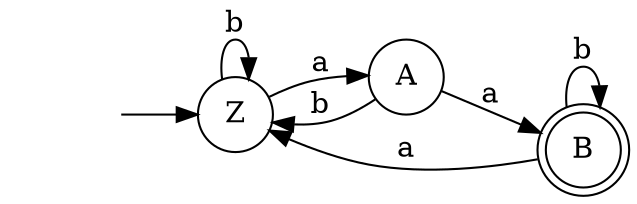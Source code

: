 digraph myAutomaton {
rankdir=LR;
"" [shape=none]

"Z" [shape=circle]
"A" [shape=circle]
"B" [shape=doublecircle]
"" -> "Z"
"Z" -> "A"[label="a"] 
"Z" -> "Z"[label="b"] 
"A" -> "Z"[label="b"] 
"A" -> "B"[label="a"] 
"B" -> "B"[label="b"] 
"B" -> "Z"[label="a"] 
}
